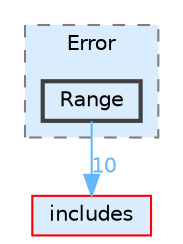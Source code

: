 digraph "lib/types/objects/Error/Range"
{
 // LATEX_PDF_SIZE
  bgcolor="transparent";
  edge [fontname=Helvetica,fontsize=10,labelfontname=Helvetica,labelfontsize=10];
  node [fontname=Helvetica,fontsize=10,shape=box,height=0.2,width=0.4];
  compound=true
  subgraph clusterdir_862d1438bfa46f850b5cbd4b20120044 {
    graph [ bgcolor="#daedff", pencolor="grey50", label="Error", fontname=Helvetica,fontsize=10 style="filled,dashed", URL="dir_862d1438bfa46f850b5cbd4b20120044.html",tooltip=""]
  dir_a2b2a354adcd1ad68765fe20b1aa0b77 [label="Range", fillcolor="#daedff", color="grey25", style="filled,bold", URL="dir_a2b2a354adcd1ad68765fe20b1aa0b77.html",tooltip=""];
  }
  dir_09e761304027c904456130627fd4dcf5 [label="includes", fillcolor="#daedff", color="red", style="filled", URL="dir_09e761304027c904456130627fd4dcf5.html",tooltip=""];
  dir_a2b2a354adcd1ad68765fe20b1aa0b77->dir_09e761304027c904456130627fd4dcf5 [headlabel="10", labeldistance=1.5 headhref="dir_000033_000019.html" href="dir_000033_000019.html" color="steelblue1" fontcolor="steelblue1"];
}
